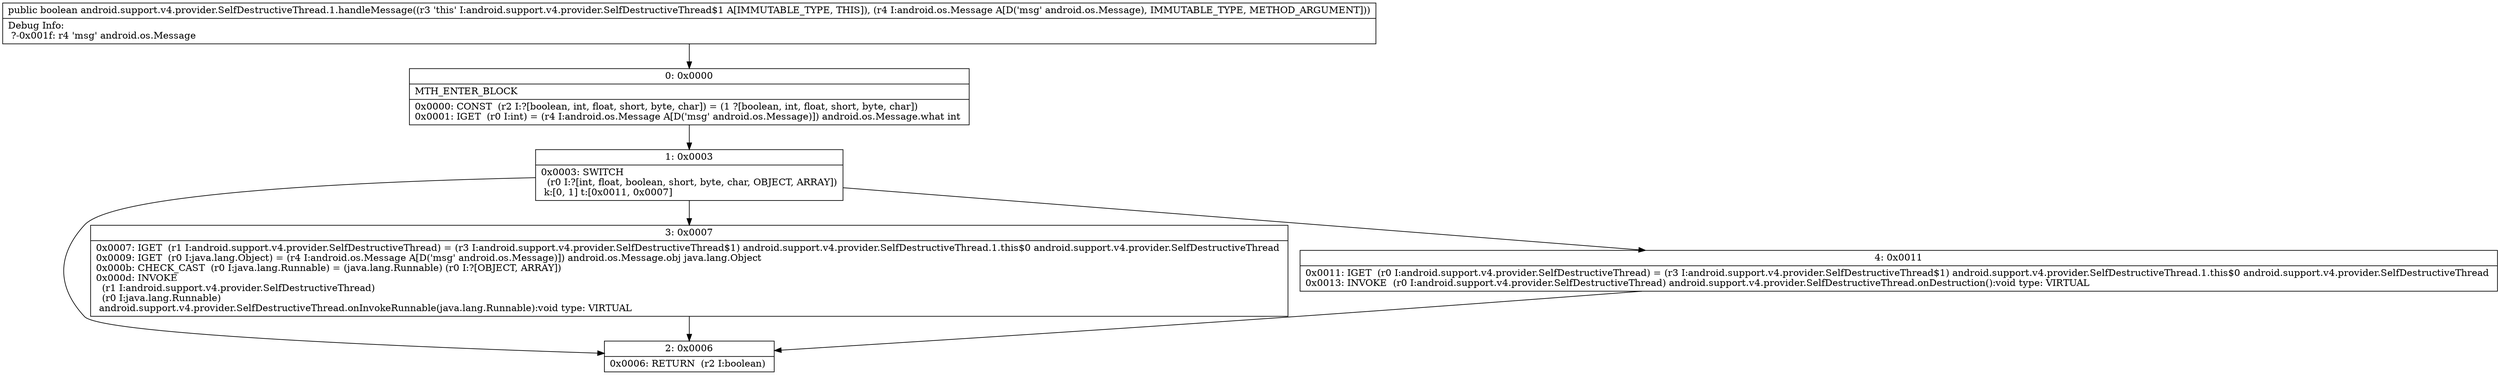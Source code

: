 digraph "CFG forandroid.support.v4.provider.SelfDestructiveThread.1.handleMessage(Landroid\/os\/Message;)Z" {
Node_0 [shape=record,label="{0\:\ 0x0000|MTH_ENTER_BLOCK\l|0x0000: CONST  (r2 I:?[boolean, int, float, short, byte, char]) = (1 ?[boolean, int, float, short, byte, char]) \l0x0001: IGET  (r0 I:int) = (r4 I:android.os.Message A[D('msg' android.os.Message)]) android.os.Message.what int \l}"];
Node_1 [shape=record,label="{1\:\ 0x0003|0x0003: SWITCH  \l  (r0 I:?[int, float, boolean, short, byte, char, OBJECT, ARRAY])\l k:[0, 1] t:[0x0011, 0x0007] \l}"];
Node_2 [shape=record,label="{2\:\ 0x0006|0x0006: RETURN  (r2 I:boolean) \l}"];
Node_3 [shape=record,label="{3\:\ 0x0007|0x0007: IGET  (r1 I:android.support.v4.provider.SelfDestructiveThread) = (r3 I:android.support.v4.provider.SelfDestructiveThread$1) android.support.v4.provider.SelfDestructiveThread.1.this$0 android.support.v4.provider.SelfDestructiveThread \l0x0009: IGET  (r0 I:java.lang.Object) = (r4 I:android.os.Message A[D('msg' android.os.Message)]) android.os.Message.obj java.lang.Object \l0x000b: CHECK_CAST  (r0 I:java.lang.Runnable) = (java.lang.Runnable) (r0 I:?[OBJECT, ARRAY]) \l0x000d: INVOKE  \l  (r1 I:android.support.v4.provider.SelfDestructiveThread)\l  (r0 I:java.lang.Runnable)\l android.support.v4.provider.SelfDestructiveThread.onInvokeRunnable(java.lang.Runnable):void type: VIRTUAL \l}"];
Node_4 [shape=record,label="{4\:\ 0x0011|0x0011: IGET  (r0 I:android.support.v4.provider.SelfDestructiveThread) = (r3 I:android.support.v4.provider.SelfDestructiveThread$1) android.support.v4.provider.SelfDestructiveThread.1.this$0 android.support.v4.provider.SelfDestructiveThread \l0x0013: INVOKE  (r0 I:android.support.v4.provider.SelfDestructiveThread) android.support.v4.provider.SelfDestructiveThread.onDestruction():void type: VIRTUAL \l}"];
MethodNode[shape=record,label="{public boolean android.support.v4.provider.SelfDestructiveThread.1.handleMessage((r3 'this' I:android.support.v4.provider.SelfDestructiveThread$1 A[IMMUTABLE_TYPE, THIS]), (r4 I:android.os.Message A[D('msg' android.os.Message), IMMUTABLE_TYPE, METHOD_ARGUMENT]))  | Debug Info:\l  ?\-0x001f: r4 'msg' android.os.Message\l}"];
MethodNode -> Node_0;
Node_0 -> Node_1;
Node_1 -> Node_2;
Node_1 -> Node_3;
Node_1 -> Node_4;
Node_3 -> Node_2;
Node_4 -> Node_2;
}


